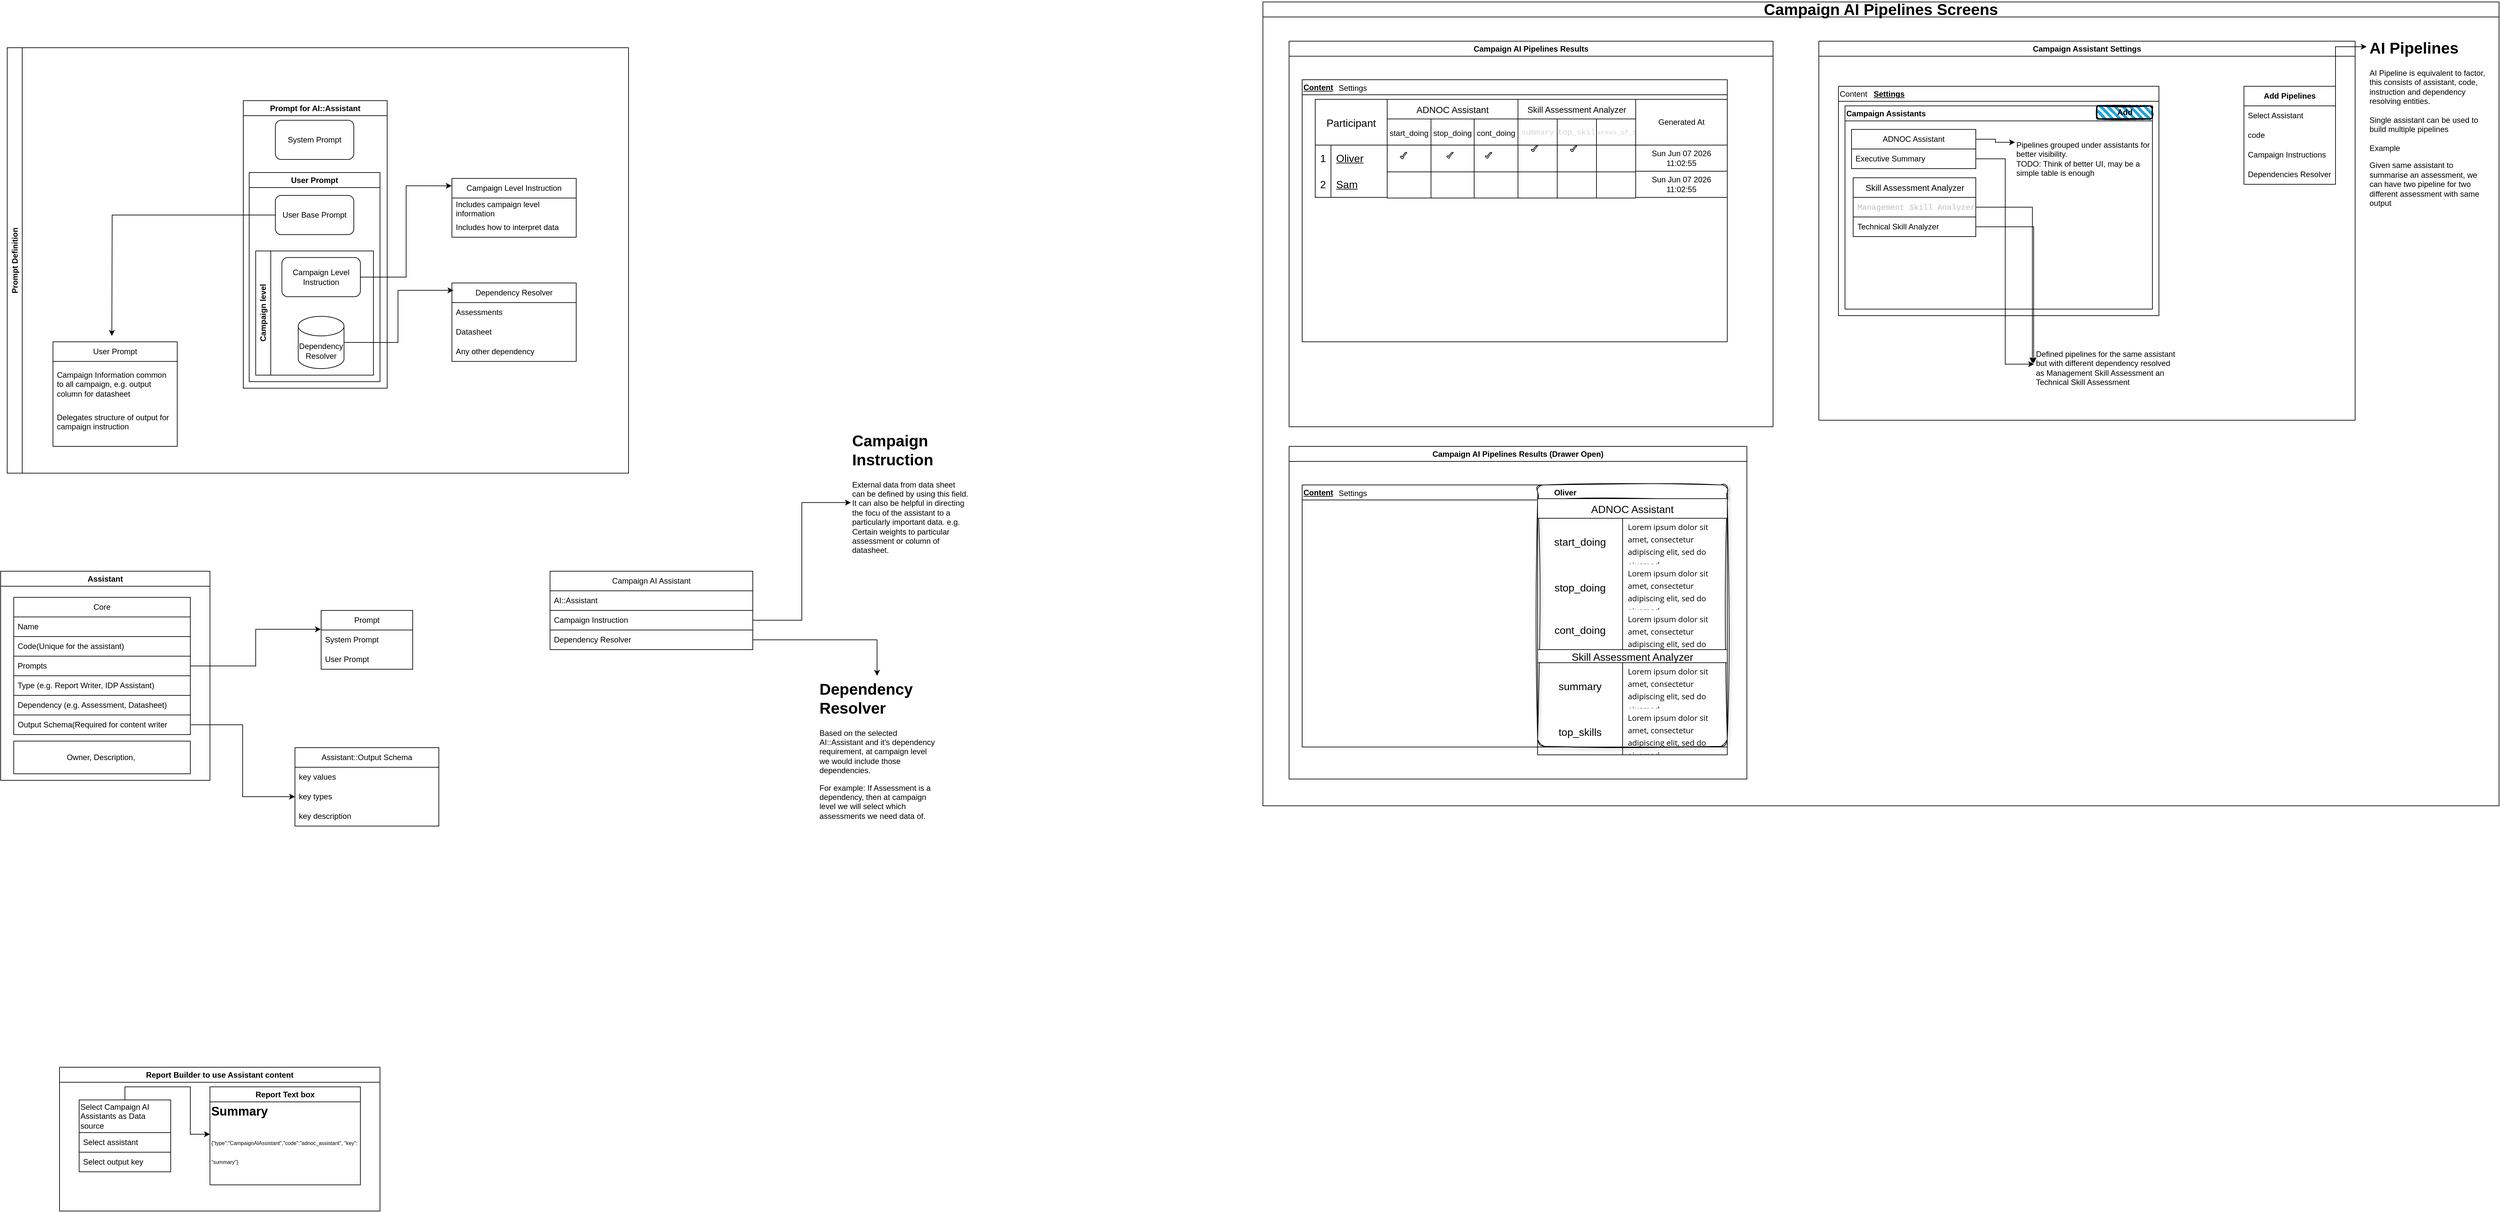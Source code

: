 <mxfile version="27.1.6">
  <diagram name="Page-1" id="SSzMfHvwIdfggM3md5LJ">
    <mxGraphModel dx="2262" dy="13531" grid="1" gridSize="10" guides="1" tooltips="1" connect="1" arrows="1" fold="1" page="1" pageScale="1" pageWidth="19200" pageHeight="12000" math="0" shadow="0">
      <root>
        <mxCell id="0" />
        <mxCell id="1" parent="0" />
        <mxCell id="PlvmzQfx7ljTFL7CO23Y-20" value="Campaign Level Instruction" style="swimlane;fontStyle=0;childLayout=stackLayout;horizontal=1;startSize=30;horizontalStack=0;resizeParent=1;resizeParentMax=0;resizeLast=0;collapsible=1;marginBottom=0;whiteSpace=wrap;html=1;" parent="1" vertex="1">
          <mxGeometry x="790" y="-460" width="190" height="90" as="geometry" />
        </mxCell>
        <mxCell id="PlvmzQfx7ljTFL7CO23Y-21" value="Includes campaign level information" style="text;strokeColor=none;fillColor=none;align=left;verticalAlign=middle;spacingLeft=4;spacingRight=4;overflow=hidden;points=[[0,0.5],[1,0.5]];portConstraint=eastwest;rotatable=0;whiteSpace=wrap;html=1;" parent="PlvmzQfx7ljTFL7CO23Y-20" vertex="1">
          <mxGeometry y="30" width="190" height="30" as="geometry" />
        </mxCell>
        <mxCell id="PlvmzQfx7ljTFL7CO23Y-23" value="Includes how to interpret data" style="text;strokeColor=none;fillColor=none;align=left;verticalAlign=middle;spacingLeft=4;spacingRight=4;overflow=hidden;points=[[0,0.5],[1,0.5]];portConstraint=eastwest;rotatable=0;whiteSpace=wrap;html=1;" parent="PlvmzQfx7ljTFL7CO23Y-20" vertex="1">
          <mxGeometry y="60" width="190" height="30" as="geometry" />
        </mxCell>
        <mxCell id="PlvmzQfx7ljTFL7CO23Y-27" value="Dependency Resolver" style="swimlane;fontStyle=0;childLayout=stackLayout;horizontal=1;startSize=30;horizontalStack=0;resizeParent=1;resizeParentMax=0;resizeLast=0;collapsible=1;marginBottom=0;whiteSpace=wrap;html=1;" parent="1" vertex="1">
          <mxGeometry x="790" y="-300" width="190" height="120" as="geometry" />
        </mxCell>
        <mxCell id="PlvmzQfx7ljTFL7CO23Y-28" value="Assessments" style="text;strokeColor=none;fillColor=none;align=left;verticalAlign=middle;spacingLeft=4;spacingRight=4;overflow=hidden;points=[[0,0.5],[1,0.5]];portConstraint=eastwest;rotatable=0;whiteSpace=wrap;html=1;" parent="PlvmzQfx7ljTFL7CO23Y-27" vertex="1">
          <mxGeometry y="30" width="190" height="30" as="geometry" />
        </mxCell>
        <mxCell id="PlvmzQfx7ljTFL7CO23Y-29" value="Datasheet" style="text;strokeColor=none;fillColor=none;align=left;verticalAlign=middle;spacingLeft=4;spacingRight=4;overflow=hidden;points=[[0,0.5],[1,0.5]];portConstraint=eastwest;rotatable=0;whiteSpace=wrap;html=1;" parent="PlvmzQfx7ljTFL7CO23Y-27" vertex="1">
          <mxGeometry y="60" width="190" height="30" as="geometry" />
        </mxCell>
        <mxCell id="PlvmzQfx7ljTFL7CO23Y-30" value="Any other dependency" style="text;strokeColor=none;fillColor=none;align=left;verticalAlign=middle;spacingLeft=4;spacingRight=4;overflow=hidden;points=[[0,0.5],[1,0.5]];portConstraint=eastwest;rotatable=0;whiteSpace=wrap;html=1;" parent="PlvmzQfx7ljTFL7CO23Y-27" vertex="1">
          <mxGeometry y="90" width="190" height="30" as="geometry" />
        </mxCell>
        <mxCell id="CMrl497mcLFZJ8g_c2Jp-1" value="User Prompt" style="swimlane;fontStyle=0;childLayout=stackLayout;horizontal=1;startSize=30;horizontalStack=0;resizeParent=1;resizeParentMax=0;resizeLast=0;collapsible=1;marginBottom=0;whiteSpace=wrap;html=1;" parent="1" vertex="1">
          <mxGeometry x="180" y="-210" width="190" height="160" as="geometry" />
        </mxCell>
        <mxCell id="CMrl497mcLFZJ8g_c2Jp-2" value="Campaign Information common to all campaign, e.g. output column for datasheet" style="text;strokeColor=none;fillColor=none;align=left;verticalAlign=middle;spacingLeft=4;spacingRight=4;overflow=hidden;points=[[0,0.5],[1,0.5]];portConstraint=eastwest;rotatable=0;whiteSpace=wrap;html=1;" parent="CMrl497mcLFZJ8g_c2Jp-1" vertex="1">
          <mxGeometry y="30" width="190" height="70" as="geometry" />
        </mxCell>
        <mxCell id="CMrl497mcLFZJ8g_c2Jp-3" value="Delegates structure of output for campaign instruction&lt;div&gt;&lt;br&gt;&lt;/div&gt;" style="text;strokeColor=none;fillColor=none;align=left;verticalAlign=middle;spacingLeft=4;spacingRight=4;overflow=hidden;points=[[0,0.5],[1,0.5]];portConstraint=eastwest;rotatable=0;whiteSpace=wrap;html=1;" parent="CMrl497mcLFZJ8g_c2Jp-1" vertex="1">
          <mxGeometry y="100" width="190" height="60" as="geometry" />
        </mxCell>
        <mxCell id="bE3iOkApcKu_SPNstHbB-1" value="Assistant" style="swimlane;whiteSpace=wrap;html=1;" parent="1" vertex="1">
          <mxGeometry x="100" y="141" width="320" height="320" as="geometry">
            <mxRectangle x="100" y="141" width="90" height="30" as="alternateBounds" />
          </mxGeometry>
        </mxCell>
        <mxCell id="bE3iOkApcKu_SPNstHbB-2" value="Core" style="swimlane;fontStyle=0;childLayout=stackLayout;horizontal=1;startSize=30;horizontalStack=0;resizeParent=1;resizeParentMax=0;resizeLast=0;collapsible=1;marginBottom=0;whiteSpace=wrap;html=1;" parent="bE3iOkApcKu_SPNstHbB-1" vertex="1">
          <mxGeometry x="20" y="40" width="270" height="210" as="geometry" />
        </mxCell>
        <mxCell id="bE3iOkApcKu_SPNstHbB-3" value="Name" style="text;strokeColor=none;fillColor=none;align=left;verticalAlign=middle;spacingLeft=4;spacingRight=4;overflow=hidden;points=[[0,0.5],[1,0.5]];portConstraint=eastwest;rotatable=0;whiteSpace=wrap;html=1;" parent="bE3iOkApcKu_SPNstHbB-2" vertex="1">
          <mxGeometry y="30" width="270" height="30" as="geometry" />
        </mxCell>
        <mxCell id="bE3iOkApcKu_SPNstHbB-4" value="Code(Unique for the assistant)" style="text;strokeColor=default;fillColor=none;align=left;verticalAlign=middle;spacingLeft=4;spacingRight=4;overflow=hidden;points=[[0,0.5],[1,0.5]];portConstraint=eastwest;rotatable=0;whiteSpace=wrap;html=1;" parent="bE3iOkApcKu_SPNstHbB-2" vertex="1">
          <mxGeometry y="60" width="270" height="30" as="geometry" />
        </mxCell>
        <mxCell id="bE3iOkApcKu_SPNstHbB-5" value="Prompts" style="text;strokeColor=default;fillColor=none;align=left;verticalAlign=middle;spacingLeft=4;spacingRight=4;overflow=hidden;points=[[0,0.5],[1,0.5]];portConstraint=eastwest;rotatable=0;whiteSpace=wrap;html=1;" parent="bE3iOkApcKu_SPNstHbB-2" vertex="1">
          <mxGeometry y="90" width="270" height="30" as="geometry" />
        </mxCell>
        <mxCell id="bE3iOkApcKu_SPNstHbB-6" value="Type (e.g. Report Writer, IDP Assistant)" style="text;strokeColor=default;fillColor=none;align=left;verticalAlign=middle;spacingLeft=4;spacingRight=4;overflow=hidden;points=[[0,0.5],[1,0.5]];portConstraint=eastwest;rotatable=0;whiteSpace=wrap;html=1;" parent="bE3iOkApcKu_SPNstHbB-2" vertex="1">
          <mxGeometry y="120" width="270" height="30" as="geometry" />
        </mxCell>
        <mxCell id="bE3iOkApcKu_SPNstHbB-7" value="Dependency (e.g. Assessment, Datasheet)" style="text;strokeColor=default;fillColor=none;align=left;verticalAlign=middle;spacingLeft=4;spacingRight=4;overflow=hidden;points=[[0,0.5],[1,0.5]];portConstraint=eastwest;rotatable=0;whiteSpace=wrap;html=1;" parent="bE3iOkApcKu_SPNstHbB-2" vertex="1">
          <mxGeometry y="150" width="270" height="30" as="geometry" />
        </mxCell>
        <mxCell id="bE3iOkApcKu_SPNstHbB-8" value="Output Schema(Required for content writer" style="text;strokeColor=default;fillColor=none;align=left;verticalAlign=middle;spacingLeft=4;spacingRight=4;overflow=hidden;points=[[0,0.5],[1,0.5]];portConstraint=eastwest;rotatable=0;whiteSpace=wrap;html=1;perimeterSpacing=1;rounded=0;" parent="bE3iOkApcKu_SPNstHbB-2" vertex="1">
          <mxGeometry y="180" width="270" height="30" as="geometry" />
        </mxCell>
        <mxCell id="bE3iOkApcKu_SPNstHbB-20" value="" style="rounded=0;whiteSpace=wrap;html=1;" parent="bE3iOkApcKu_SPNstHbB-1" vertex="1">
          <mxGeometry x="20" y="260" width="270" height="50" as="geometry" />
        </mxCell>
        <mxCell id="bE3iOkApcKu_SPNstHbB-21" value="Owner, Description,&amp;nbsp;" style="text;html=1;align=center;verticalAlign=middle;whiteSpace=wrap;rounded=0;" parent="bE3iOkApcKu_SPNstHbB-1" vertex="1">
          <mxGeometry x="30" y="270" width="250" height="30" as="geometry" />
        </mxCell>
        <mxCell id="bE3iOkApcKu_SPNstHbB-9" value="Assistant::Output Schema" style="swimlane;fontStyle=0;childLayout=stackLayout;horizontal=1;startSize=30;horizontalStack=0;resizeParent=1;resizeParentMax=0;resizeLast=0;collapsible=1;marginBottom=0;whiteSpace=wrap;html=1;" parent="1" vertex="1">
          <mxGeometry x="550" y="411" width="220" height="120" as="geometry" />
        </mxCell>
        <mxCell id="bE3iOkApcKu_SPNstHbB-10" value="key values" style="text;strokeColor=none;fillColor=none;align=left;verticalAlign=middle;spacingLeft=4;spacingRight=4;overflow=hidden;points=[[0,0.5],[1,0.5]];portConstraint=eastwest;rotatable=0;whiteSpace=wrap;html=1;" parent="bE3iOkApcKu_SPNstHbB-9" vertex="1">
          <mxGeometry y="30" width="220" height="30" as="geometry" />
        </mxCell>
        <mxCell id="bE3iOkApcKu_SPNstHbB-11" value="key types" style="text;strokeColor=none;fillColor=none;align=left;verticalAlign=middle;spacingLeft=4;spacingRight=4;overflow=hidden;points=[[0,0.5],[1,0.5]];portConstraint=eastwest;rotatable=0;whiteSpace=wrap;html=1;" parent="bE3iOkApcKu_SPNstHbB-9" vertex="1">
          <mxGeometry y="60" width="220" height="30" as="geometry" />
        </mxCell>
        <mxCell id="bE3iOkApcKu_SPNstHbB-12" value="key description" style="text;strokeColor=none;fillColor=none;align=left;verticalAlign=middle;spacingLeft=4;spacingRight=4;overflow=hidden;points=[[0,0.5],[1,0.5]];portConstraint=eastwest;rotatable=0;whiteSpace=wrap;html=1;" parent="bE3iOkApcKu_SPNstHbB-9" vertex="1">
          <mxGeometry y="90" width="220" height="30" as="geometry" />
        </mxCell>
        <mxCell id="bE3iOkApcKu_SPNstHbB-13" style="edgeStyle=orthogonalEdgeStyle;rounded=0;orthogonalLoop=1;jettySize=auto;html=1;exitX=1;exitY=0.5;exitDx=0;exitDy=0;entryX=0;entryY=0.5;entryDx=0;entryDy=0;" parent="1" source="bE3iOkApcKu_SPNstHbB-8" target="bE3iOkApcKu_SPNstHbB-11" edge="1">
          <mxGeometry relative="1" as="geometry" />
        </mxCell>
        <mxCell id="bE3iOkApcKu_SPNstHbB-15" style="edgeStyle=orthogonalEdgeStyle;rounded=0;orthogonalLoop=1;jettySize=auto;html=1;exitX=1;exitY=0.5;exitDx=0;exitDy=0;entryX=-0.003;entryY=-0.038;entryDx=0;entryDy=0;entryPerimeter=0;" parent="1" source="bE3iOkApcKu_SPNstHbB-5" target="bE3iOkApcKu_SPNstHbB-48" edge="1">
          <mxGeometry relative="1" as="geometry">
            <mxPoint x="560" y="211" as="targetPoint" />
          </mxGeometry>
        </mxCell>
        <mxCell id="bE3iOkApcKu_SPNstHbB-16" value="Campaign AI Assistant" style="swimlane;fontStyle=0;childLayout=stackLayout;horizontal=1;startSize=30;horizontalStack=0;resizeParent=1;resizeParentMax=0;resizeLast=0;collapsible=1;marginBottom=0;whiteSpace=wrap;html=1;" parent="1" vertex="1">
          <mxGeometry x="940" y="141" width="310" height="120" as="geometry" />
        </mxCell>
        <mxCell id="bE3iOkApcKu_SPNstHbB-18" value="AI::Assistant" style="text;strokeColor=none;fillColor=none;align=left;verticalAlign=middle;spacingLeft=4;spacingRight=4;overflow=hidden;points=[[0,0.5],[1,0.5]];portConstraint=eastwest;rotatable=0;whiteSpace=wrap;html=1;" parent="bE3iOkApcKu_SPNstHbB-16" vertex="1">
          <mxGeometry y="30" width="310" height="30" as="geometry" />
        </mxCell>
        <mxCell id="bE3iOkApcKu_SPNstHbB-19" value="Campaign Instruction" style="text;strokeColor=default;fillColor=none;align=left;verticalAlign=middle;spacingLeft=4;spacingRight=4;overflow=hidden;points=[[0,0.5],[1,0.5]];portConstraint=eastwest;rotatable=0;whiteSpace=wrap;html=1;" parent="bE3iOkApcKu_SPNstHbB-16" vertex="1">
          <mxGeometry y="60" width="310" height="30" as="geometry" />
        </mxCell>
        <mxCell id="bE3iOkApcKu_SPNstHbB-24" value="Dependency Resolver" style="text;strokeColor=none;fillColor=none;align=left;verticalAlign=middle;spacingLeft=4;spacingRight=4;overflow=hidden;points=[[0,0.5],[1,0.5]];portConstraint=eastwest;rotatable=0;whiteSpace=wrap;html=1;" parent="bE3iOkApcKu_SPNstHbB-16" vertex="1">
          <mxGeometry y="90" width="310" height="30" as="geometry" />
        </mxCell>
        <mxCell id="bE3iOkApcKu_SPNstHbB-32" value="Prompt for AI::Assistant" style="swimlane;whiteSpace=wrap;html=1;" parent="1" vertex="1">
          <mxGeometry x="471" y="-579" width="220" height="440" as="geometry" />
        </mxCell>
        <mxCell id="bE3iOkApcKu_SPNstHbB-33" value="System Prompt" style="rounded=1;whiteSpace=wrap;html=1;" parent="bE3iOkApcKu_SPNstHbB-32" vertex="1">
          <mxGeometry x="49" y="30" width="120" height="60" as="geometry" />
        </mxCell>
        <mxCell id="bE3iOkApcKu_SPNstHbB-41" style="edgeStyle=orthogonalEdgeStyle;rounded=0;orthogonalLoop=1;jettySize=auto;html=1;exitX=0;exitY=0.5;exitDx=0;exitDy=0;" parent="bE3iOkApcKu_SPNstHbB-32" source="bE3iOkApcKu_SPNstHbB-34" edge="1">
          <mxGeometry relative="1" as="geometry">
            <mxPoint x="-201" y="360" as="targetPoint" />
          </mxGeometry>
        </mxCell>
        <mxCell id="bE3iOkApcKu_SPNstHbB-34" value="User Base Prompt" style="rounded=1;whiteSpace=wrap;html=1;" parent="bE3iOkApcKu_SPNstHbB-32" vertex="1">
          <mxGeometry x="49" y="145" width="120" height="60" as="geometry" />
        </mxCell>
        <mxCell id="bE3iOkApcKu_SPNstHbB-35" value="Campaign level" style="swimlane;horizontal=0;whiteSpace=wrap;html=1;" parent="bE3iOkApcKu_SPNstHbB-32" vertex="1">
          <mxGeometry x="19" y="230" width="180" height="190" as="geometry" />
        </mxCell>
        <mxCell id="bE3iOkApcKu_SPNstHbB-36" value="Campaign Level Instruction" style="rounded=1;whiteSpace=wrap;html=1;" parent="bE3iOkApcKu_SPNstHbB-35" vertex="1">
          <mxGeometry x="40" y="10" width="120" height="60" as="geometry" />
        </mxCell>
        <mxCell id="bE3iOkApcKu_SPNstHbB-37" style="edgeStyle=orthogonalEdgeStyle;rounded=0;orthogonalLoop=1;jettySize=auto;html=1;exitX=1;exitY=0;exitDx=0;exitDy=0;" parent="bE3iOkApcKu_SPNstHbB-32" source="bE3iOkApcKu_SPNstHbB-38" edge="1">
          <mxGeometry relative="1" as="geometry">
            <mxPoint x="209.069" y="110" as="targetPoint" />
          </mxGeometry>
        </mxCell>
        <mxCell id="bE3iOkApcKu_SPNstHbB-38" value="User Prompt" style="swimlane;whiteSpace=wrap;html=1;" parent="bE3iOkApcKu_SPNstHbB-32" vertex="1">
          <mxGeometry x="9" y="110" width="200" height="320" as="geometry" />
        </mxCell>
        <mxCell id="bE3iOkApcKu_SPNstHbB-39" value="Dependency Resolver" style="shape=cylinder3;whiteSpace=wrap;html=1;boundedLbl=1;backgroundOutline=1;size=15;" parent="bE3iOkApcKu_SPNstHbB-38" vertex="1">
          <mxGeometry x="75" y="220" width="70" height="80" as="geometry" />
        </mxCell>
        <mxCell id="bE3iOkApcKu_SPNstHbB-42" style="edgeStyle=orthogonalEdgeStyle;rounded=0;orthogonalLoop=1;jettySize=auto;html=1;exitX=1;exitY=0.5;exitDx=0;exitDy=0;entryX=-0.002;entryY=0.126;entryDx=0;entryDy=0;entryPerimeter=0;" parent="1" source="bE3iOkApcKu_SPNstHbB-36" target="PlvmzQfx7ljTFL7CO23Y-20" edge="1">
          <mxGeometry relative="1" as="geometry" />
        </mxCell>
        <mxCell id="bE3iOkApcKu_SPNstHbB-43" style="edgeStyle=orthogonalEdgeStyle;rounded=0;orthogonalLoop=1;jettySize=auto;html=1;exitX=1;exitY=0.5;exitDx=0;exitDy=0;exitPerimeter=0;entryX=0.012;entryY=0.094;entryDx=0;entryDy=0;entryPerimeter=0;" parent="1" source="bE3iOkApcKu_SPNstHbB-39" target="PlvmzQfx7ljTFL7CO23Y-27" edge="1">
          <mxGeometry relative="1" as="geometry" />
        </mxCell>
        <mxCell id="bE3iOkApcKu_SPNstHbB-45" value="&lt;h1 style=&quot;margin-top: 0px;&quot;&gt;Dependency Resolver&lt;/h1&gt;&lt;p&gt;Based on the selected AI::Assistant and it&#39;s dependency requirement, at campaign level we would include those dependencies.&lt;/p&gt;&lt;p&gt;For example: If Assessment is a dependency, then at campaign level we will select which assessments we need data of.&lt;/p&gt;" style="text;html=1;whiteSpace=wrap;overflow=hidden;rounded=0;" parent="1" vertex="1">
          <mxGeometry x="1350" y="301" width="180" height="230" as="geometry" />
        </mxCell>
        <mxCell id="bE3iOkApcKu_SPNstHbB-46" style="edgeStyle=orthogonalEdgeStyle;rounded=0;orthogonalLoop=1;jettySize=auto;html=1;exitX=1;exitY=0.5;exitDx=0;exitDy=0;" parent="1" source="bE3iOkApcKu_SPNstHbB-24" target="bE3iOkApcKu_SPNstHbB-45" edge="1">
          <mxGeometry relative="1" as="geometry" />
        </mxCell>
        <mxCell id="bE3iOkApcKu_SPNstHbB-47" value="Prompt" style="swimlane;fontStyle=0;childLayout=stackLayout;horizontal=1;startSize=30;horizontalStack=0;resizeParent=1;resizeParentMax=0;resizeLast=0;collapsible=1;marginBottom=0;whiteSpace=wrap;html=1;" parent="1" vertex="1">
          <mxGeometry x="590" y="201" width="140" height="90" as="geometry" />
        </mxCell>
        <mxCell id="bE3iOkApcKu_SPNstHbB-48" value="System Prompt" style="text;strokeColor=none;fillColor=none;align=left;verticalAlign=middle;spacingLeft=4;spacingRight=4;overflow=hidden;points=[[0,0.5],[1,0.5]];portConstraint=eastwest;rotatable=0;whiteSpace=wrap;html=1;" parent="bE3iOkApcKu_SPNstHbB-47" vertex="1">
          <mxGeometry y="30" width="140" height="30" as="geometry" />
        </mxCell>
        <mxCell id="bE3iOkApcKu_SPNstHbB-49" value="User Prompt" style="text;strokeColor=none;fillColor=none;align=left;verticalAlign=middle;spacingLeft=4;spacingRight=4;overflow=hidden;points=[[0,0.5],[1,0.5]];portConstraint=eastwest;rotatable=0;whiteSpace=wrap;html=1;" parent="bE3iOkApcKu_SPNstHbB-47" vertex="1">
          <mxGeometry y="60" width="140" height="30" as="geometry" />
        </mxCell>
        <mxCell id="bE3iOkApcKu_SPNstHbB-51" value="&lt;h1 style=&quot;margin-top: 0px;&quot;&gt;Campaign Instruction&lt;/h1&gt;&lt;p&gt;External data from data sheet can be defined by using this field. It can also be helpful in directing the focu of the assistant to a particularly important data. e.g. Certain weights to particular assessment or column of datasheet.&lt;/p&gt;" style="text;html=1;whiteSpace=wrap;overflow=hidden;rounded=0;" parent="1" vertex="1">
          <mxGeometry x="1400" y="-79" width="180" height="230" as="geometry" />
        </mxCell>
        <mxCell id="bE3iOkApcKu_SPNstHbB-52" style="edgeStyle=orthogonalEdgeStyle;rounded=0;orthogonalLoop=1;jettySize=auto;html=1;exitX=1;exitY=0.5;exitDx=0;exitDy=0;entryX=0;entryY=0.5;entryDx=0;entryDy=0;" parent="1" source="bE3iOkApcKu_SPNstHbB-19" target="bE3iOkApcKu_SPNstHbB-51" edge="1">
          <mxGeometry relative="1" as="geometry" />
        </mxCell>
        <mxCell id="bE3iOkApcKu_SPNstHbB-53" value="Prompt Definition" style="swimlane;horizontal=0;whiteSpace=wrap;html=1;" parent="1" vertex="1">
          <mxGeometry x="110" y="-660" width="950" height="651" as="geometry" />
        </mxCell>
        <mxCell id="bE3iOkApcKu_SPNstHbB-54" value="Campaign AI Pipelines Screens" style="swimlane;whiteSpace=wrap;html=1;swimlaneLine=1;fontSize=24;" parent="1" vertex="1">
          <mxGeometry x="2030" y="-730" width="1890" height="1230" as="geometry">
            <mxRectangle x="2030" y="-730" width="390" height="40" as="alternateBounds" />
          </mxGeometry>
        </mxCell>
        <mxCell id="bE3iOkApcKu_SPNstHbB-55" value="Campaign AI Pipelines Results" style="swimlane;whiteSpace=wrap;html=1;" parent="bE3iOkApcKu_SPNstHbB-54" vertex="1">
          <mxGeometry x="40" y="60" width="740" height="590" as="geometry" />
        </mxCell>
        <mxCell id="bE3iOkApcKu_SPNstHbB-84" value="Skill Assessment Analyzer" style="shape=table;startSize=30;container=1;collapsible=0;childLayout=tableLayout;strokeColor=default;fontSize=13;" parent="bE3iOkApcKu_SPNstHbB-55" vertex="1">
          <mxGeometry x="350" y="89" width="180" height="151.0" as="geometry" />
        </mxCell>
        <mxCell id="bE3iOkApcKu_SPNstHbB-93" value="" style="shape=tableRow;horizontal=1;startSize=0;swimlaneHead=0;swimlaneBody=0;strokeColor=inherit;top=0;left=0;bottom=0;right=0;collapsible=0;dropTarget=0;fillColor=none;points=[[0,0.5],[1,0.5]];portConstraint=eastwest;fontSize=16;" parent="bE3iOkApcKu_SPNstHbB-84" vertex="1">
          <mxGeometry y="30" width="180" height="40" as="geometry" />
        </mxCell>
        <mxCell id="bE3iOkApcKu_SPNstHbB-94" value="&lt;div style=&quot;font-family: Menlo, Monaco, &amp;quot;Courier New&amp;quot;, monospace; font-size: 12px; line-height: 18px; white-space: pre;&quot;&gt;&lt;font style=&quot;color: light-dark(rgb(212, 212, 212), rgb(255, 255, 255));&quot;&gt;summary&lt;/font&gt;&lt;/div&gt;" style="shape=partialRectangle;html=1;whiteSpace=wrap;connectable=0;strokeColor=inherit;overflow=hidden;fillColor=none;top=0;left=0;bottom=0;right=0;pointerEvents=1;fontSize=16;" parent="bE3iOkApcKu_SPNstHbB-93" vertex="1">
          <mxGeometry width="60" height="40" as="geometry">
            <mxRectangle width="60" height="40" as="alternateBounds" />
          </mxGeometry>
        </mxCell>
        <mxCell id="bE3iOkApcKu_SPNstHbB-95" value="&lt;div style=&quot;font-family: Menlo, Monaco, &amp;quot;Courier New&amp;quot;, monospace; font-size: 12px; line-height: 18px; white-space: pre;&quot;&gt;&lt;font style=&quot;color: light-dark(rgb(212, 212, 212), rgb(255, 255, 255));&quot;&gt;top_skill&lt;/font&gt;&lt;/div&gt;" style="shape=partialRectangle;html=1;whiteSpace=wrap;connectable=0;strokeColor=inherit;overflow=hidden;fillColor=none;top=0;left=0;bottom=0;right=0;pointerEvents=1;fontSize=16;" parent="bE3iOkApcKu_SPNstHbB-93" vertex="1">
          <mxGeometry x="60" width="60" height="40" as="geometry">
            <mxRectangle width="60" height="40" as="alternateBounds" />
          </mxGeometry>
        </mxCell>
        <mxCell id="bE3iOkApcKu_SPNstHbB-96" value="&lt;div style=&quot;font-family: Menlo, Monaco, &amp;quot;Courier New&amp;quot;, monospace; line-height: 18px; white-space: pre;&quot;&gt;&lt;font style=&quot;color: light-dark(rgb(212, 212, 212), rgb(255, 255, 255)); font-size: 10px;&quot;&gt;areas_of_improvement&lt;/font&gt;&lt;/div&gt;" style="shape=partialRectangle;html=1;connectable=0;strokeColor=inherit;overflow=hidden;fillColor=none;top=0;left=0;bottom=0;right=0;pointerEvents=1;fontSize=16;whiteSpace=wrap;" parent="bE3iOkApcKu_SPNstHbB-93" vertex="1">
          <mxGeometry x="120" width="60" height="40" as="geometry">
            <mxRectangle width="60" height="40" as="alternateBounds" />
          </mxGeometry>
        </mxCell>
        <mxCell id="bE3iOkApcKu_SPNstHbB-85" value="" style="shape=tableRow;horizontal=0;startSize=0;swimlaneHead=0;swimlaneBody=0;strokeColor=inherit;top=0;left=0;bottom=0;right=0;collapsible=0;dropTarget=0;fillColor=none;points=[[0,0.5],[1,0.5]];portConstraint=eastwest;fontSize=16;" parent="bE3iOkApcKu_SPNstHbB-84" vertex="1">
          <mxGeometry y="70" width="180" height="41" as="geometry" />
        </mxCell>
        <mxCell id="bE3iOkApcKu_SPNstHbB-86" value="" style="shape=partialRectangle;html=1;whiteSpace=wrap;connectable=0;strokeColor=inherit;overflow=hidden;fillColor=none;top=0;left=0;bottom=0;right=0;pointerEvents=1;fontSize=16;" parent="bE3iOkApcKu_SPNstHbB-85" vertex="1">
          <mxGeometry width="60" height="41" as="geometry">
            <mxRectangle width="60" height="41" as="alternateBounds" />
          </mxGeometry>
        </mxCell>
        <mxCell id="bE3iOkApcKu_SPNstHbB-87" value="" style="shape=partialRectangle;html=1;whiteSpace=wrap;connectable=0;strokeColor=inherit;overflow=hidden;fillColor=none;top=0;left=0;bottom=0;right=0;pointerEvents=1;fontSize=16;" parent="bE3iOkApcKu_SPNstHbB-85" vertex="1">
          <mxGeometry x="60" width="60" height="41" as="geometry">
            <mxRectangle width="60" height="41" as="alternateBounds" />
          </mxGeometry>
        </mxCell>
        <mxCell id="bE3iOkApcKu_SPNstHbB-88" value="" style="shape=partialRectangle;html=1;whiteSpace=wrap;connectable=0;strokeColor=inherit;overflow=hidden;fillColor=none;top=0;left=0;bottom=0;right=0;pointerEvents=1;fontSize=16;" parent="bE3iOkApcKu_SPNstHbB-85" vertex="1">
          <mxGeometry x="120" width="60" height="41" as="geometry">
            <mxRectangle width="60" height="41" as="alternateBounds" />
          </mxGeometry>
        </mxCell>
        <mxCell id="bE3iOkApcKu_SPNstHbB-89" value="" style="shape=tableRow;horizontal=0;startSize=0;swimlaneHead=0;swimlaneBody=0;strokeColor=inherit;top=0;left=0;bottom=0;right=0;collapsible=0;dropTarget=0;fillColor=none;points=[[0,0.5],[1,0.5]];portConstraint=eastwest;fontSize=16;" parent="bE3iOkApcKu_SPNstHbB-84" vertex="1">
          <mxGeometry y="111" width="180" height="40" as="geometry" />
        </mxCell>
        <mxCell id="bE3iOkApcKu_SPNstHbB-90" value="" style="shape=partialRectangle;html=1;whiteSpace=wrap;connectable=0;strokeColor=inherit;overflow=hidden;fillColor=none;top=0;left=0;bottom=0;right=0;pointerEvents=1;fontSize=16;" parent="bE3iOkApcKu_SPNstHbB-89" vertex="1">
          <mxGeometry width="60" height="40" as="geometry">
            <mxRectangle width="60" height="40" as="alternateBounds" />
          </mxGeometry>
        </mxCell>
        <mxCell id="bE3iOkApcKu_SPNstHbB-91" value="" style="shape=partialRectangle;html=1;whiteSpace=wrap;connectable=0;strokeColor=inherit;overflow=hidden;fillColor=none;top=0;left=0;bottom=0;right=0;pointerEvents=1;fontSize=16;" parent="bE3iOkApcKu_SPNstHbB-89" vertex="1">
          <mxGeometry x="60" width="60" height="40" as="geometry">
            <mxRectangle width="60" height="40" as="alternateBounds" />
          </mxGeometry>
        </mxCell>
        <mxCell id="bE3iOkApcKu_SPNstHbB-92" value="" style="shape=partialRectangle;html=1;whiteSpace=wrap;connectable=0;strokeColor=inherit;overflow=hidden;fillColor=none;top=0;left=0;bottom=0;right=0;pointerEvents=1;fontSize=16;" parent="bE3iOkApcKu_SPNstHbB-89" vertex="1">
          <mxGeometry x="120" width="60" height="40" as="geometry">
            <mxRectangle width="60" height="40" as="alternateBounds" />
          </mxGeometry>
        </mxCell>
        <mxCell id="bE3iOkApcKu_SPNstHbB-97" value="Participant" style="shape=table;startSize=70;container=1;collapsible=0;childLayout=tableLayout;fixedRows=1;rowLines=0;fontStyle=0;strokeColor=default;fontSize=16;" parent="bE3iOkApcKu_SPNstHbB-55" vertex="1">
          <mxGeometry x="40" y="89" width="110" height="150" as="geometry" />
        </mxCell>
        <mxCell id="bE3iOkApcKu_SPNstHbB-98" value="" style="shape=tableRow;horizontal=0;startSize=0;swimlaneHead=0;swimlaneBody=0;top=0;left=0;bottom=0;right=0;collapsible=0;dropTarget=0;fillColor=none;points=[[0,0.5],[1,0.5]];portConstraint=eastwest;strokeColor=inherit;fontSize=16;" parent="bE3iOkApcKu_SPNstHbB-97" vertex="1">
          <mxGeometry y="70" width="110" height="40" as="geometry" />
        </mxCell>
        <mxCell id="bE3iOkApcKu_SPNstHbB-99" value="1" style="shape=partialRectangle;html=1;whiteSpace=wrap;connectable=0;fillColor=none;top=0;left=0;bottom=0;right=0;overflow=hidden;pointerEvents=1;strokeColor=inherit;fontSize=16;" parent="bE3iOkApcKu_SPNstHbB-98" vertex="1">
          <mxGeometry width="24" height="40" as="geometry">
            <mxRectangle width="24" height="40" as="alternateBounds" />
          </mxGeometry>
        </mxCell>
        <mxCell id="bE3iOkApcKu_SPNstHbB-100" value="&lt;u&gt;Oliver&lt;/u&gt;" style="shape=partialRectangle;html=1;whiteSpace=wrap;connectable=0;fillColor=none;top=0;left=0;bottom=0;right=0;align=left;spacingLeft=6;overflow=hidden;strokeColor=inherit;fontSize=16;" parent="bE3iOkApcKu_SPNstHbB-98" vertex="1">
          <mxGeometry x="24" width="86" height="40" as="geometry">
            <mxRectangle width="86" height="40" as="alternateBounds" />
          </mxGeometry>
        </mxCell>
        <mxCell id="bE3iOkApcKu_SPNstHbB-101" value="" style="shape=tableRow;horizontal=0;startSize=0;swimlaneHead=0;swimlaneBody=0;top=0;left=0;bottom=0;right=0;collapsible=0;dropTarget=0;fillColor=none;points=[[0,0.5],[1,0.5]];portConstraint=eastwest;strokeColor=inherit;fontSize=16;" parent="bE3iOkApcKu_SPNstHbB-97" vertex="1">
          <mxGeometry y="110" width="110" height="40" as="geometry" />
        </mxCell>
        <mxCell id="bE3iOkApcKu_SPNstHbB-102" value="2" style="shape=partialRectangle;html=1;whiteSpace=wrap;connectable=0;fillColor=none;top=0;left=0;bottom=0;right=0;overflow=hidden;strokeColor=inherit;fontSize=16;" parent="bE3iOkApcKu_SPNstHbB-101" vertex="1">
          <mxGeometry width="24" height="40" as="geometry">
            <mxRectangle width="24" height="40" as="alternateBounds" />
          </mxGeometry>
        </mxCell>
        <mxCell id="bE3iOkApcKu_SPNstHbB-103" value="&lt;u&gt;Sam&lt;/u&gt;" style="shape=partialRectangle;html=1;whiteSpace=wrap;connectable=0;fillColor=none;top=0;left=0;bottom=0;right=0;align=left;spacingLeft=6;overflow=hidden;strokeColor=inherit;fontSize=16;" parent="bE3iOkApcKu_SPNstHbB-101" vertex="1">
          <mxGeometry x="24" width="86" height="40" as="geometry">
            <mxRectangle width="86" height="40" as="alternateBounds" />
          </mxGeometry>
        </mxCell>
        <mxCell id="bE3iOkApcKu_SPNstHbB-107" value="&lt;u&gt;Content&lt;/u&gt;" style="swimlane;whiteSpace=wrap;html=1;align=left;" parent="bE3iOkApcKu_SPNstHbB-55" vertex="1">
          <mxGeometry x="20" y="59" width="650" height="401" as="geometry" />
        </mxCell>
        <mxCell id="bE3iOkApcKu_SPNstHbB-108" value="Settings" style="text;html=1;align=center;verticalAlign=middle;whiteSpace=wrap;rounded=0;" parent="bE3iOkApcKu_SPNstHbB-107" vertex="1">
          <mxGeometry x="45" y="-5" width="65" height="35" as="geometry" />
        </mxCell>
        <mxCell id="bE3iOkApcKu_SPNstHbB-112" value="Generated At" style="swimlane;fontStyle=0;childLayout=stackLayout;horizontal=1;startSize=70;horizontalStack=0;resizeParent=1;resizeParentMax=0;resizeLast=0;collapsible=1;marginBottom=0;whiteSpace=wrap;html=1;" parent="bE3iOkApcKu_SPNstHbB-107" vertex="1">
          <mxGeometry x="510" y="30" width="140" height="150" as="geometry" />
        </mxCell>
        <UserObject label="%date{ddd mmm dd yyyy HH:MM:ss}%" placeholders="1" id="bE3iOkApcKu_SPNstHbB-116">
          <mxCell style="text;html=1;strokeColor=none;fillColor=none;align=center;verticalAlign=middle;whiteSpace=wrap;overflow=hidden;" parent="bE3iOkApcKu_SPNstHbB-112" vertex="1">
            <mxGeometry y="70" width="140" height="40" as="geometry" />
          </mxCell>
        </UserObject>
        <UserObject label="%date{ddd mmm dd yyyy HH:MM:ss}%" placeholders="1" id="bE3iOkApcKu_SPNstHbB-117">
          <mxCell style="text;html=1;strokeColor=default;fillColor=none;align=center;verticalAlign=middle;whiteSpace=wrap;overflow=hidden;" parent="bE3iOkApcKu_SPNstHbB-112" vertex="1">
            <mxGeometry y="110" width="140" height="40" as="geometry" />
          </mxCell>
        </UserObject>
        <mxCell id="bE3iOkApcKu_SPNstHbB-57" value="ADNOC Assistant" style="shape=table;startSize=30;container=1;collapsible=0;childLayout=tableLayout;strokeColor=default;fontSize=14;" parent="bE3iOkApcKu_SPNstHbB-107" vertex="1">
          <mxGeometry x="130" y="30" width="200" height="151.0" as="geometry" />
        </mxCell>
        <mxCell id="bE3iOkApcKu_SPNstHbB-58" value="" style="shape=tableRow;horizontal=0;startSize=0;swimlaneHead=0;swimlaneBody=0;strokeColor=inherit;top=0;left=0;bottom=0;right=0;collapsible=0;dropTarget=0;fillColor=none;points=[[0,0.5],[1,0.5]];portConstraint=eastwest;fontSize=16;" parent="bE3iOkApcKu_SPNstHbB-57" vertex="1">
          <mxGeometry y="30" width="200" height="40" as="geometry" />
        </mxCell>
        <mxCell id="bE3iOkApcKu_SPNstHbB-59" value="&lt;font style=&quot;font-size: 12px;&quot;&gt;start_doing&lt;/font&gt;" style="shape=partialRectangle;html=1;whiteSpace=wrap;connectable=0;strokeColor=inherit;overflow=hidden;fillColor=none;top=0;left=0;bottom=0;right=0;pointerEvents=1;fontSize=16;" parent="bE3iOkApcKu_SPNstHbB-58" vertex="1">
          <mxGeometry width="67" height="40" as="geometry">
            <mxRectangle width="67" height="40" as="alternateBounds" />
          </mxGeometry>
        </mxCell>
        <mxCell id="bE3iOkApcKu_SPNstHbB-60" value="&lt;span style=&quot;font-size: 12px;&quot;&gt;stop_doing&lt;/span&gt;" style="shape=partialRectangle;html=1;whiteSpace=wrap;connectable=0;strokeColor=inherit;overflow=hidden;fillColor=none;top=0;left=0;bottom=0;right=0;pointerEvents=1;fontSize=16;" parent="bE3iOkApcKu_SPNstHbB-58" vertex="1">
          <mxGeometry x="67" width="66" height="40" as="geometry">
            <mxRectangle width="66" height="40" as="alternateBounds" />
          </mxGeometry>
        </mxCell>
        <mxCell id="bE3iOkApcKu_SPNstHbB-61" value="&lt;font style=&quot;font-size: 12px;&quot;&gt;cont_doing&lt;/font&gt;" style="shape=partialRectangle;html=1;whiteSpace=wrap;connectable=0;strokeColor=inherit;overflow=hidden;fillColor=none;top=0;left=0;bottom=0;right=0;pointerEvents=1;fontSize=16;" parent="bE3iOkApcKu_SPNstHbB-58" vertex="1">
          <mxGeometry x="133" width="67" height="40" as="geometry">
            <mxRectangle width="67" height="40" as="alternateBounds" />
          </mxGeometry>
        </mxCell>
        <mxCell id="bE3iOkApcKu_SPNstHbB-62" value="" style="shape=tableRow;horizontal=0;startSize=0;swimlaneHead=0;swimlaneBody=0;strokeColor=inherit;top=0;left=0;bottom=0;right=0;collapsible=0;dropTarget=0;fillColor=none;points=[[0,0.5],[1,0.5]];portConstraint=eastwest;fontSize=16;" parent="bE3iOkApcKu_SPNstHbB-57" vertex="1">
          <mxGeometry y="70" width="200" height="41" as="geometry" />
        </mxCell>
        <mxCell id="bE3iOkApcKu_SPNstHbB-63" value="" style="shape=partialRectangle;html=1;whiteSpace=wrap;connectable=0;strokeColor=inherit;overflow=hidden;fillColor=none;top=0;left=0;bottom=0;right=0;pointerEvents=1;fontSize=16;" parent="bE3iOkApcKu_SPNstHbB-62" vertex="1">
          <mxGeometry width="67" height="41" as="geometry">
            <mxRectangle width="67" height="41" as="alternateBounds" />
          </mxGeometry>
        </mxCell>
        <mxCell id="bE3iOkApcKu_SPNstHbB-64" value="" style="shape=partialRectangle;html=1;whiteSpace=wrap;connectable=0;strokeColor=inherit;overflow=hidden;fillColor=none;top=0;left=0;bottom=0;right=0;pointerEvents=1;fontSize=16;" parent="bE3iOkApcKu_SPNstHbB-62" vertex="1">
          <mxGeometry x="67" width="66" height="41" as="geometry">
            <mxRectangle width="66" height="41" as="alternateBounds" />
          </mxGeometry>
        </mxCell>
        <mxCell id="bE3iOkApcKu_SPNstHbB-65" value="" style="shape=partialRectangle;html=1;whiteSpace=wrap;connectable=0;strokeColor=inherit;overflow=hidden;fillColor=none;top=0;left=0;bottom=0;right=0;pointerEvents=1;fontSize=16;" parent="bE3iOkApcKu_SPNstHbB-62" vertex="1">
          <mxGeometry x="133" width="67" height="41" as="geometry">
            <mxRectangle width="67" height="41" as="alternateBounds" />
          </mxGeometry>
        </mxCell>
        <mxCell id="bE3iOkApcKu_SPNstHbB-66" value="" style="shape=tableRow;horizontal=0;startSize=0;swimlaneHead=0;swimlaneBody=0;strokeColor=inherit;top=0;left=0;bottom=0;right=0;collapsible=0;dropTarget=0;fillColor=none;points=[[0,0.5],[1,0.5]];portConstraint=eastwest;fontSize=16;" parent="bE3iOkApcKu_SPNstHbB-57" vertex="1">
          <mxGeometry y="111" width="200" height="40" as="geometry" />
        </mxCell>
        <mxCell id="bE3iOkApcKu_SPNstHbB-67" value="" style="shape=partialRectangle;html=1;whiteSpace=wrap;connectable=0;strokeColor=inherit;overflow=hidden;fillColor=none;top=0;left=0;bottom=0;right=0;pointerEvents=1;fontSize=16;" parent="bE3iOkApcKu_SPNstHbB-66" vertex="1">
          <mxGeometry width="67" height="40" as="geometry">
            <mxRectangle width="67" height="40" as="alternateBounds" />
          </mxGeometry>
        </mxCell>
        <mxCell id="bE3iOkApcKu_SPNstHbB-68" value="" style="shape=partialRectangle;html=1;whiteSpace=wrap;connectable=0;strokeColor=inherit;overflow=hidden;fillColor=none;top=0;left=0;bottom=0;right=0;pointerEvents=1;fontSize=16;" parent="bE3iOkApcKu_SPNstHbB-66" vertex="1">
          <mxGeometry x="67" width="66" height="40" as="geometry">
            <mxRectangle width="66" height="40" as="alternateBounds" />
          </mxGeometry>
        </mxCell>
        <mxCell id="bE3iOkApcKu_SPNstHbB-69" value="" style="shape=partialRectangle;html=1;whiteSpace=wrap;connectable=0;strokeColor=inherit;overflow=hidden;fillColor=none;top=0;left=0;bottom=0;right=0;pointerEvents=1;fontSize=16;" parent="bE3iOkApcKu_SPNstHbB-66" vertex="1">
          <mxGeometry x="133" width="67" height="40" as="geometry">
            <mxRectangle width="67" height="40" as="alternateBounds" />
          </mxGeometry>
        </mxCell>
        <mxCell id="TaVbhaIMpLs7cBocdTkD-2" value="" style="verticalLabelPosition=bottom;verticalAlign=top;html=1;shape=mxgraph.basic.tick;fillColor=light-dark(#FFFFFF,#97D077);" vertex="1" parent="bE3iOkApcKu_SPNstHbB-107">
          <mxGeometry x="221" y="111" width="10" height="9" as="geometry" />
        </mxCell>
        <mxCell id="TaVbhaIMpLs7cBocdTkD-3" value="" style="verticalLabelPosition=bottom;verticalAlign=top;html=1;shape=mxgraph.basic.tick;fillColor=light-dark(#FFFFFF,#97D077);" vertex="1" parent="bE3iOkApcKu_SPNstHbB-107">
          <mxGeometry x="280" y="111" width="10" height="9" as="geometry" />
        </mxCell>
        <mxCell id="TaVbhaIMpLs7cBocdTkD-1" value="" style="verticalLabelPosition=bottom;verticalAlign=top;html=1;shape=mxgraph.basic.tick;fillColor=light-dark(#FFFFFF,#97D077);fontSize=12;" vertex="1" parent="bE3iOkApcKu_SPNstHbB-55">
          <mxGeometry x="170" y="170" width="10" height="10" as="geometry" />
        </mxCell>
        <mxCell id="bE3iOkApcKu_SPNstHbB-56" value="Campaign Assistant Settings" style="swimlane;whiteSpace=wrap;html=1;" parent="bE3iOkApcKu_SPNstHbB-54" vertex="1">
          <mxGeometry x="850" y="60" width="820" height="580" as="geometry" />
        </mxCell>
        <mxCell id="bE3iOkApcKu_SPNstHbB-109" value="&lt;span style=&quot;font-weight: normal;&quot;&gt;Content&lt;/span&gt;" style="swimlane;whiteSpace=wrap;html=1;align=left;" parent="bE3iOkApcKu_SPNstHbB-56" vertex="1">
          <mxGeometry x="30" y="69" width="490" height="351" as="geometry" />
        </mxCell>
        <mxCell id="bE3iOkApcKu_SPNstHbB-110" value="&lt;b&gt;&lt;u&gt;Settings&lt;/u&gt;&lt;/b&gt;" style="text;html=1;align=center;verticalAlign=middle;whiteSpace=wrap;rounded=0;" parent="bE3iOkApcKu_SPNstHbB-109" vertex="1">
          <mxGeometry x="45" y="-6" width="65" height="35" as="geometry" />
        </mxCell>
        <mxCell id="bE3iOkApcKu_SPNstHbB-123" value="Campaign Assistants" style="swimlane;whiteSpace=wrap;html=1;align=left;" parent="bE3iOkApcKu_SPNstHbB-109" vertex="1">
          <mxGeometry x="10" y="30" width="470" height="311" as="geometry" />
        </mxCell>
        <mxCell id="bE3iOkApcKu_SPNstHbB-124" value="" style="rounded=1;whiteSpace=wrap;html=1;strokeWidth=2;fillWeight=4;hachureGap=8;hachureAngle=45;fillColor=#1ba1e2;sketch=1;" parent="bE3iOkApcKu_SPNstHbB-123" vertex="1">
          <mxGeometry x="385" width="85" height="20" as="geometry" />
        </mxCell>
        <mxCell id="bE3iOkApcKu_SPNstHbB-125" value="Add" style="text;html=1;align=center;verticalAlign=middle;whiteSpace=wrap;rounded=0;fontStyle=1" parent="bE3iOkApcKu_SPNstHbB-123" vertex="1">
          <mxGeometry x="397.5" y="-5" width="60" height="30" as="geometry" />
        </mxCell>
        <mxCell id="TaVbhaIMpLs7cBocdTkD-200" style="edgeStyle=orthogonalEdgeStyle;rounded=0;orthogonalLoop=1;jettySize=auto;html=1;exitX=1;exitY=0.25;exitDx=0;exitDy=0;entryX=0;entryY=0.25;entryDx=0;entryDy=0;" edge="1" parent="bE3iOkApcKu_SPNstHbB-123" source="bE3iOkApcKu_SPNstHbB-135" target="TaVbhaIMpLs7cBocdTkD-199">
          <mxGeometry relative="1" as="geometry" />
        </mxCell>
        <mxCell id="bE3iOkApcKu_SPNstHbB-135" value="ADNOC Assistant" style="swimlane;fontStyle=0;childLayout=stackLayout;horizontal=1;startSize=30;horizontalStack=0;resizeParent=1;resizeParentMax=0;resizeLast=0;collapsible=1;marginBottom=0;whiteSpace=wrap;html=1;" parent="bE3iOkApcKu_SPNstHbB-123" vertex="1">
          <mxGeometry x="10" y="36" width="190" height="60" as="geometry" />
        </mxCell>
        <mxCell id="bE3iOkApcKu_SPNstHbB-136" value="Executive Summary" style="text;strokeColor=none;fillColor=none;align=left;verticalAlign=middle;spacingLeft=4;spacingRight=4;overflow=hidden;points=[[0,0.5],[1,0.5]];portConstraint=eastwest;rotatable=0;whiteSpace=wrap;html=1;" parent="bE3iOkApcKu_SPNstHbB-135" vertex="1">
          <mxGeometry y="30" width="190" height="30" as="geometry" />
        </mxCell>
        <mxCell id="TaVbhaIMpLs7cBocdTkD-189" value="&lt;span style=&quot;font-size: 13px; text-wrap-mode: nowrap;&quot;&gt;Skill Assessment Analyzer&lt;/span&gt;" style="swimlane;fontStyle=0;childLayout=stackLayout;horizontal=1;startSize=30;horizontalStack=0;resizeParent=1;resizeParentMax=0;resizeLast=0;collapsible=1;marginBottom=0;whiteSpace=wrap;html=1;" vertex="1" parent="bE3iOkApcKu_SPNstHbB-123">
          <mxGeometry x="12.5" y="110" width="187.5" height="90" as="geometry" />
        </mxCell>
        <mxCell id="TaVbhaIMpLs7cBocdTkD-190" value="&lt;font style=&quot;color: light-dark(rgb(190, 190, 190), rgb(255, 255, 255));&quot; face=&quot;Menlo, Monaco, Courier New, monospace&quot;&gt;&lt;span style=&quot;white-space: pre;&quot;&gt;Management Skill Analyzer&lt;/span&gt;&lt;/font&gt;" style="text;strokeColor=default;fillColor=none;align=left;verticalAlign=middle;spacingLeft=4;spacingRight=4;overflow=hidden;points=[[0,0.5],[1,0.5]];portConstraint=eastwest;rotatable=0;whiteSpace=wrap;html=1;" vertex="1" parent="TaVbhaIMpLs7cBocdTkD-189">
          <mxGeometry y="30" width="187.5" height="30" as="geometry" />
        </mxCell>
        <mxCell id="TaVbhaIMpLs7cBocdTkD-191" value="Technical Skill Analyzer" style="text;strokeColor=none;fillColor=none;align=left;verticalAlign=middle;spacingLeft=4;spacingRight=4;overflow=hidden;points=[[0,0.5],[1,0.5]];portConstraint=eastwest;rotatable=0;whiteSpace=wrap;html=1;" vertex="1" parent="TaVbhaIMpLs7cBocdTkD-189">
          <mxGeometry y="60" width="187.5" height="30" as="geometry" />
        </mxCell>
        <mxCell id="TaVbhaIMpLs7cBocdTkD-199" value="Pipelines grouped under assistants for better visibility.&lt;br&gt;TODO: Think of better UI, may be a simple table is enough" style="text;html=1;align=left;verticalAlign=middle;whiteSpace=wrap;rounded=0;" vertex="1" parent="bE3iOkApcKu_SPNstHbB-123">
          <mxGeometry x="260" y="31" width="220" height="99" as="geometry" />
        </mxCell>
        <mxCell id="bE3iOkApcKu_SPNstHbB-141" value="&lt;b&gt;Add Pipelines&lt;/b&gt;" style="swimlane;fontStyle=0;childLayout=stackLayout;horizontal=1;startSize=30;horizontalStack=0;resizeParent=1;resizeParentMax=0;resizeLast=0;collapsible=1;marginBottom=0;whiteSpace=wrap;html=1;" parent="bE3iOkApcKu_SPNstHbB-56" vertex="1">
          <mxGeometry x="650" y="69" width="140" height="150" as="geometry" />
        </mxCell>
        <mxCell id="bE3iOkApcKu_SPNstHbB-142" value="Select Assistant" style="text;strokeColor=none;fillColor=none;align=left;verticalAlign=middle;spacingLeft=4;spacingRight=4;overflow=hidden;points=[[0,0.5],[1,0.5]];portConstraint=eastwest;rotatable=0;whiteSpace=wrap;html=1;" parent="bE3iOkApcKu_SPNstHbB-141" vertex="1">
          <mxGeometry y="30" width="140" height="30" as="geometry" />
        </mxCell>
        <mxCell id="TaVbhaIMpLs7cBocdTkD-187" value="code" style="text;strokeColor=none;fillColor=none;align=left;verticalAlign=middle;spacingLeft=4;spacingRight=4;overflow=hidden;points=[[0,0.5],[1,0.5]];portConstraint=eastwest;rotatable=0;whiteSpace=wrap;html=1;" vertex="1" parent="bE3iOkApcKu_SPNstHbB-141">
          <mxGeometry y="60" width="140" height="30" as="geometry" />
        </mxCell>
        <mxCell id="bE3iOkApcKu_SPNstHbB-143" value="Campaign Instructions" style="text;strokeColor=none;fillColor=none;align=left;verticalAlign=middle;spacingLeft=4;spacingRight=4;overflow=hidden;points=[[0,0.5],[1,0.5]];portConstraint=eastwest;rotatable=0;whiteSpace=wrap;html=1;" parent="bE3iOkApcKu_SPNstHbB-141" vertex="1">
          <mxGeometry y="90" width="140" height="30" as="geometry" />
        </mxCell>
        <mxCell id="bE3iOkApcKu_SPNstHbB-144" value="Dependencies Resolver" style="text;strokeColor=none;fillColor=none;align=left;verticalAlign=middle;spacingLeft=4;spacingRight=4;overflow=hidden;points=[[0,0.5],[1,0.5]];portConstraint=eastwest;rotatable=0;whiteSpace=wrap;html=1;" parent="bE3iOkApcKu_SPNstHbB-141" vertex="1">
          <mxGeometry y="120" width="140" height="30" as="geometry" />
        </mxCell>
        <mxCell id="TaVbhaIMpLs7cBocdTkD-192" value="Defined pipelines for the same assistant but with different dependency resolved as Management Skill Assessment an Technical Skill Assessment" style="text;html=1;align=left;verticalAlign=middle;whiteSpace=wrap;rounded=0;" vertex="1" parent="bE3iOkApcKu_SPNstHbB-56">
          <mxGeometry x="330" y="450" width="220" height="99" as="geometry" />
        </mxCell>
        <mxCell id="TaVbhaIMpLs7cBocdTkD-194" style="edgeStyle=orthogonalEdgeStyle;rounded=0;orthogonalLoop=1;jettySize=auto;html=1;exitX=1;exitY=0.5;exitDx=0;exitDy=0;entryX=-0.007;entryY=0.434;entryDx=0;entryDy=0;entryPerimeter=0;" edge="1" parent="bE3iOkApcKu_SPNstHbB-56" source="TaVbhaIMpLs7cBocdTkD-191" target="TaVbhaIMpLs7cBocdTkD-192">
          <mxGeometry relative="1" as="geometry" />
        </mxCell>
        <mxCell id="TaVbhaIMpLs7cBocdTkD-193" style="edgeStyle=orthogonalEdgeStyle;rounded=0;orthogonalLoop=1;jettySize=auto;html=1;exitX=1;exitY=0.5;exitDx=0;exitDy=0;entryX=-0.016;entryY=0.434;entryDx=0;entryDy=0;entryPerimeter=0;" edge="1" parent="bE3iOkApcKu_SPNstHbB-56" source="TaVbhaIMpLs7cBocdTkD-190" target="TaVbhaIMpLs7cBocdTkD-192">
          <mxGeometry relative="1" as="geometry">
            <mxPoint x="270" y="290" as="targetPoint" />
          </mxGeometry>
        </mxCell>
        <mxCell id="TaVbhaIMpLs7cBocdTkD-197" style="edgeStyle=orthogonalEdgeStyle;rounded=0;orthogonalLoop=1;jettySize=auto;html=1;exitX=1;exitY=0.5;exitDx=0;exitDy=0;entryX=-0.004;entryY=0.446;entryDx=0;entryDy=0;entryPerimeter=0;" edge="1" parent="bE3iOkApcKu_SPNstHbB-56" source="bE3iOkApcKu_SPNstHbB-136" target="TaVbhaIMpLs7cBocdTkD-192">
          <mxGeometry relative="1" as="geometry" />
        </mxCell>
        <mxCell id="TaVbhaIMpLs7cBocdTkD-81" value="Campaign AI Pipelines Results&amp;nbsp;(Drawer Open)" style="swimlane;whiteSpace=wrap;html=1;" vertex="1" parent="bE3iOkApcKu_SPNstHbB-54">
          <mxGeometry x="40" y="680" width="700" height="509" as="geometry" />
        </mxCell>
        <mxCell id="TaVbhaIMpLs7cBocdTkD-115" value="&lt;u&gt;Content&lt;/u&gt;" style="swimlane;whiteSpace=wrap;html=1;align=left;fillColor=default;gradientColor=none;rounded=0;" vertex="1" parent="TaVbhaIMpLs7cBocdTkD-81">
          <mxGeometry x="20" y="59" width="650" height="401" as="geometry" />
        </mxCell>
        <mxCell id="TaVbhaIMpLs7cBocdTkD-116" value="Settings" style="text;html=1;align=center;verticalAlign=middle;whiteSpace=wrap;rounded=0;" vertex="1" parent="TaVbhaIMpLs7cBocdTkD-115">
          <mxGeometry x="45" y="-5" width="65" height="35" as="geometry" />
        </mxCell>
        <mxCell id="TaVbhaIMpLs7cBocdTkD-162" value="&amp;nbsp; &amp;nbsp; &amp;nbsp; &amp;nbsp;Oliver" style="swimlane;whiteSpace=wrap;html=1;shadow=1;sketch=1;curveFitting=1;jiggle=2;glass=0;rounded=1;align=left;" vertex="1" parent="TaVbhaIMpLs7cBocdTkD-115">
          <mxGeometry x="360" width="290" height="400" as="geometry" />
        </mxCell>
        <mxCell id="TaVbhaIMpLs7cBocdTkD-174" value="Skill Assessment Analyzer" style="shape=table;startSize=20;container=1;collapsible=0;childLayout=tableLayout;fixedRows=1;rowLines=0;fontStyle=0;strokeColor=default;fontSize=16;labelBorderColor=none;rounded=0;" vertex="1" parent="TaVbhaIMpLs7cBocdTkD-162">
          <mxGeometry y="252" width="290" height="161" as="geometry" />
        </mxCell>
        <mxCell id="TaVbhaIMpLs7cBocdTkD-175" value="" style="shape=tableRow;horizontal=0;startSize=0;swimlaneHead=0;swimlaneBody=0;top=0;left=0;bottom=0;right=0;collapsible=0;dropTarget=0;fillColor=none;points=[[0,0.5],[1,0.5]];portConstraint=eastwest;strokeColor=inherit;fontSize=16;" vertex="1" parent="TaVbhaIMpLs7cBocdTkD-174">
          <mxGeometry y="20" width="290" height="71" as="geometry" />
        </mxCell>
        <mxCell id="TaVbhaIMpLs7cBocdTkD-176" value="summary" style="shape=partialRectangle;html=1;whiteSpace=wrap;connectable=0;fillColor=none;top=0;left=0;bottom=0;right=0;overflow=hidden;pointerEvents=1;strokeColor=inherit;fontSize=16;" vertex="1" parent="TaVbhaIMpLs7cBocdTkD-175">
          <mxGeometry width="130" height="71" as="geometry">
            <mxRectangle width="130" height="71" as="alternateBounds" />
          </mxGeometry>
        </mxCell>
        <mxCell id="TaVbhaIMpLs7cBocdTkD-177" value="&lt;span style=&quot;font-family: &amp;quot;Open Sans&amp;quot;, Arial, sans-serif; text-align: justify;&quot;&gt;&lt;font style=&quot;color: light-dark(rgb(0, 0, 0), rgb(255, 255, 255)); font-size: 12px;&quot;&gt;Lorem ipsum dolor sit amet, consectetur adipiscing elit, sed do eiusmod...&lt;/font&gt;&lt;/span&gt;" style="shape=partialRectangle;html=1;whiteSpace=wrap;connectable=0;fillColor=none;top=0;left=0;bottom=0;right=0;align=left;spacingLeft=6;overflow=hidden;strokeColor=inherit;fontSize=16;" vertex="1" parent="TaVbhaIMpLs7cBocdTkD-175">
          <mxGeometry x="130" width="160" height="71" as="geometry">
            <mxRectangle width="160" height="71" as="alternateBounds" />
          </mxGeometry>
        </mxCell>
        <mxCell id="TaVbhaIMpLs7cBocdTkD-178" value="" style="shape=tableRow;horizontal=0;startSize=0;swimlaneHead=0;swimlaneBody=0;top=0;left=0;bottom=0;right=0;collapsible=0;dropTarget=0;fillColor=none;points=[[0,0.5],[1,0.5]];portConstraint=eastwest;strokeColor=inherit;fontSize=16;" vertex="1" parent="TaVbhaIMpLs7cBocdTkD-174">
          <mxGeometry y="91" width="290" height="70" as="geometry" />
        </mxCell>
        <mxCell id="TaVbhaIMpLs7cBocdTkD-179" value="top_skills" style="shape=partialRectangle;html=1;whiteSpace=wrap;connectable=0;fillColor=none;top=0;left=0;bottom=0;right=0;overflow=hidden;strokeColor=inherit;fontSize=16;" vertex="1" parent="TaVbhaIMpLs7cBocdTkD-178">
          <mxGeometry width="130" height="70" as="geometry">
            <mxRectangle width="130" height="70" as="alternateBounds" />
          </mxGeometry>
        </mxCell>
        <mxCell id="TaVbhaIMpLs7cBocdTkD-180" value="&lt;span style=&quot;font-family: &amp;quot;Open Sans&amp;quot;, Arial, sans-serif; text-align: justify;&quot;&gt;&lt;font style=&quot;font-size: 12px;&quot;&gt;Lorem ipsum dolor sit amet, consectetur adipiscing elit, sed do eiusmod...&lt;/font&gt;&lt;/span&gt;" style="shape=partialRectangle;html=1;whiteSpace=wrap;connectable=0;fillColor=none;top=0;left=0;bottom=0;right=0;align=left;spacingLeft=6;overflow=hidden;strokeColor=inherit;fontSize=16;" vertex="1" parent="TaVbhaIMpLs7cBocdTkD-178">
          <mxGeometry x="130" width="160" height="70" as="geometry">
            <mxRectangle width="160" height="70" as="alternateBounds" />
          </mxGeometry>
        </mxCell>
        <mxCell id="TaVbhaIMpLs7cBocdTkD-164" value="ADNOC Assistant" style="shape=table;startSize=30;container=1;collapsible=0;childLayout=tableLayout;fixedRows=1;rowLines=0;fontStyle=0;strokeColor=default;fontSize=16;" vertex="1" parent="TaVbhaIMpLs7cBocdTkD-162">
          <mxGeometry y="21" width="290" height="231" as="geometry" />
        </mxCell>
        <mxCell id="TaVbhaIMpLs7cBocdTkD-165" value="" style="shape=tableRow;horizontal=0;startSize=0;swimlaneHead=0;swimlaneBody=0;top=0;left=0;bottom=0;right=0;collapsible=0;dropTarget=0;fillColor=none;points=[[0,0.5],[1,0.5]];portConstraint=eastwest;strokeColor=inherit;fontSize=16;" vertex="1" parent="TaVbhaIMpLs7cBocdTkD-164">
          <mxGeometry y="30" width="290" height="71" as="geometry" />
        </mxCell>
        <mxCell id="TaVbhaIMpLs7cBocdTkD-166" value="start_doing" style="shape=partialRectangle;html=1;whiteSpace=wrap;connectable=0;fillColor=none;top=0;left=0;bottom=0;right=0;overflow=hidden;pointerEvents=1;strokeColor=inherit;fontSize=16;" vertex="1" parent="TaVbhaIMpLs7cBocdTkD-165">
          <mxGeometry width="130" height="71" as="geometry">
            <mxRectangle width="130" height="71" as="alternateBounds" />
          </mxGeometry>
        </mxCell>
        <mxCell id="TaVbhaIMpLs7cBocdTkD-167" value="&lt;span style=&quot;font-family: &amp;quot;Open Sans&amp;quot;, Arial, sans-serif; text-align: justify;&quot;&gt;&lt;font style=&quot;color: light-dark(rgb(0, 0, 0), rgb(255, 255, 255)); font-size: 12px;&quot;&gt;Lorem ipsum dolor sit amet, consectetur adipiscing elit, sed do eiusmod...&lt;/font&gt;&lt;/span&gt;" style="shape=partialRectangle;html=1;whiteSpace=wrap;connectable=0;fillColor=none;top=0;left=0;bottom=0;right=0;align=left;spacingLeft=6;overflow=hidden;strokeColor=inherit;fontSize=16;" vertex="1" parent="TaVbhaIMpLs7cBocdTkD-165">
          <mxGeometry x="130" width="160" height="71" as="geometry">
            <mxRectangle width="160" height="71" as="alternateBounds" />
          </mxGeometry>
        </mxCell>
        <mxCell id="TaVbhaIMpLs7cBocdTkD-168" value="" style="shape=tableRow;horizontal=0;startSize=0;swimlaneHead=0;swimlaneBody=0;top=0;left=0;bottom=0;right=0;collapsible=0;dropTarget=0;fillColor=none;points=[[0,0.5],[1,0.5]];portConstraint=eastwest;strokeColor=inherit;fontSize=16;" vertex="1" parent="TaVbhaIMpLs7cBocdTkD-164">
          <mxGeometry y="101" width="290" height="70" as="geometry" />
        </mxCell>
        <mxCell id="TaVbhaIMpLs7cBocdTkD-169" value="stop_doing" style="shape=partialRectangle;html=1;whiteSpace=wrap;connectable=0;fillColor=none;top=0;left=0;bottom=0;right=0;overflow=hidden;strokeColor=inherit;fontSize=16;" vertex="1" parent="TaVbhaIMpLs7cBocdTkD-168">
          <mxGeometry width="130" height="70" as="geometry">
            <mxRectangle width="130" height="70" as="alternateBounds" />
          </mxGeometry>
        </mxCell>
        <mxCell id="TaVbhaIMpLs7cBocdTkD-170" value="&lt;span style=&quot;font-family: &amp;quot;Open Sans&amp;quot;, Arial, sans-serif; text-align: justify;&quot;&gt;&lt;font style=&quot;font-size: 12px;&quot;&gt;Lorem ipsum dolor sit amet, consectetur adipiscing elit, sed do eiusmod...&lt;/font&gt;&lt;/span&gt;" style="shape=partialRectangle;html=1;whiteSpace=wrap;connectable=0;fillColor=none;top=0;left=0;bottom=0;right=0;align=left;spacingLeft=6;overflow=hidden;strokeColor=inherit;fontSize=16;" vertex="1" parent="TaVbhaIMpLs7cBocdTkD-168">
          <mxGeometry x="130" width="160" height="70" as="geometry">
            <mxRectangle width="160" height="70" as="alternateBounds" />
          </mxGeometry>
        </mxCell>
        <mxCell id="TaVbhaIMpLs7cBocdTkD-171" value="" style="shape=tableRow;horizontal=0;startSize=0;swimlaneHead=0;swimlaneBody=0;top=0;left=0;bottom=0;right=0;collapsible=0;dropTarget=0;fillColor=none;points=[[0,0.5],[1,0.5]];portConstraint=eastwest;strokeColor=inherit;fontSize=16;" vertex="1" parent="TaVbhaIMpLs7cBocdTkD-164">
          <mxGeometry y="171" width="290" height="60" as="geometry" />
        </mxCell>
        <mxCell id="TaVbhaIMpLs7cBocdTkD-172" value="cont_doing" style="shape=partialRectangle;html=1;whiteSpace=wrap;connectable=0;fillColor=none;top=0;left=0;bottom=0;right=0;overflow=hidden;strokeColor=default;fontSize=16;" vertex="1" parent="TaVbhaIMpLs7cBocdTkD-171">
          <mxGeometry width="130" height="60" as="geometry">
            <mxRectangle width="130" height="60" as="alternateBounds" />
          </mxGeometry>
        </mxCell>
        <mxCell id="TaVbhaIMpLs7cBocdTkD-173" value="&lt;span style=&quot;font-family: &amp;quot;Open Sans&amp;quot;, Arial, sans-serif; text-align: justify;&quot;&gt;&lt;font style=&quot;font-size: 12px;&quot;&gt;Lorem ipsum dolor sit amet, consectetur adipiscing elit, sed do eiusm...&lt;/font&gt;&lt;/span&gt;" style="shape=partialRectangle;html=1;whiteSpace=wrap;connectable=0;fillColor=none;top=0;left=0;bottom=0;right=0;align=left;spacingLeft=6;overflow=hidden;strokeColor=default;fontSize=16;" vertex="1" parent="TaVbhaIMpLs7cBocdTkD-171">
          <mxGeometry x="130" width="160" height="60" as="geometry">
            <mxRectangle width="160" height="60" as="alternateBounds" />
          </mxGeometry>
        </mxCell>
        <mxCell id="bE3iOkApcKu_SPNstHbB-145" value="Report Builder to use Assistant content" style="swimlane;whiteSpace=wrap;html=1;" parent="1" vertex="1">
          <mxGeometry x="190" y="900" width="490" height="220" as="geometry" />
        </mxCell>
        <mxCell id="bE3iOkApcKu_SPNstHbB-151" style="edgeStyle=orthogonalEdgeStyle;rounded=0;orthogonalLoop=1;jettySize=auto;html=1;exitX=0.5;exitY=0;exitDx=0;exitDy=0;" parent="bE3iOkApcKu_SPNstHbB-145" source="bE3iOkApcKu_SPNstHbB-146" target="bE3iOkApcKu_SPNstHbB-150" edge="1">
          <mxGeometry relative="1" as="geometry" />
        </mxCell>
        <mxCell id="bE3iOkApcKu_SPNstHbB-146" value="Select Campaign AI Assistants as Data source" style="swimlane;fontStyle=0;childLayout=stackLayout;horizontal=1;startSize=50;horizontalStack=0;resizeParent=1;resizeParentMax=0;resizeLast=0;collapsible=1;marginBottom=0;whiteSpace=wrap;html=1;align=left;" parent="bE3iOkApcKu_SPNstHbB-145" vertex="1">
          <mxGeometry x="30" y="50" width="140" height="110" as="geometry" />
        </mxCell>
        <mxCell id="bE3iOkApcKu_SPNstHbB-147" value="Select assistant" style="text;strokeColor=default;fillColor=none;align=left;verticalAlign=middle;spacingLeft=4;spacingRight=4;overflow=hidden;points=[[0,0.5],[1,0.5]];portConstraint=eastwest;rotatable=0;whiteSpace=wrap;html=1;" parent="bE3iOkApcKu_SPNstHbB-146" vertex="1">
          <mxGeometry y="50" width="140" height="30" as="geometry" />
        </mxCell>
        <mxCell id="bE3iOkApcKu_SPNstHbB-148" value="Select output key" style="text;strokeColor=none;fillColor=none;align=left;verticalAlign=middle;spacingLeft=4;spacingRight=4;overflow=hidden;points=[[0,0.5],[1,0.5]];portConstraint=eastwest;rotatable=0;whiteSpace=wrap;html=1;" parent="bE3iOkApcKu_SPNstHbB-146" vertex="1">
          <mxGeometry y="80" width="140" height="30" as="geometry" />
        </mxCell>
        <mxCell id="bE3iOkApcKu_SPNstHbB-150" value="&lt;h1 style=&quot;margin-top: 0px;&quot;&gt;&lt;span style=&quot;background-color: transparent; color: light-dark(rgb(0, 0, 0), rgb(255, 255, 255));&quot;&gt;&lt;font style=&quot;font-size: 19px; line-height: 100%;&quot;&gt;Summary&lt;/font&gt;&lt;/span&gt;&lt;/h1&gt;&lt;h1 style=&quot;margin-top: 0px;&quot;&gt;&lt;font style=&quot;font-size: 8px; line-height: 100%;&quot;&gt;&lt;span style=&quot;background-color: transparent; color: light-dark(rgb(0, 0, 0), rgb(255, 255, 255)); font-weight: 400;&quot;&gt;{&quot;type&quot;:&quot;CampaignAIAssistant&quot;,&lt;/span&gt;&lt;span style=&quot;background-color: transparent; color: light-dark(rgb(0, 0, 0), rgb(255, 255, 255)); font-weight: 400;&quot;&gt;&quot;code&quot;:&quot;adnoc_assistant&quot;, &quot;key&quot;: &quot;summary&quot;}&lt;/span&gt;&lt;span style=&quot;background-color: transparent; color: light-dark(rgb(0, 0, 0), rgb(255, 255, 255)); font-weight: normal;&quot;&gt;&amp;nbsp;&lt;/span&gt;&lt;/font&gt;&lt;/h1&gt;" style="text;html=1;whiteSpace=wrap;overflow=hidden;rounded=0;" parent="bE3iOkApcKu_SPNstHbB-145" vertex="1">
          <mxGeometry x="230" y="45" width="230" height="115" as="geometry" />
        </mxCell>
        <mxCell id="bE3iOkApcKu_SPNstHbB-152" value="Report Text box" style="swimlane;whiteSpace=wrap;html=1;" parent="bE3iOkApcKu_SPNstHbB-145" vertex="1">
          <mxGeometry x="230" y="30" width="230" height="150" as="geometry" />
        </mxCell>
        <mxCell id="TaVbhaIMpLs7cBocdTkD-186" value="&lt;h1 style=&quot;margin-top: 0px;&quot;&gt;AI Pipelines&lt;/h1&gt;&lt;p&gt;AI Pipeline is equivalent to factor, this consists of assistant, code, instruction and dependency resolving entities.&lt;br&gt;&lt;br&gt;Single assistant can be used to build multiple pipelines&lt;br&gt;&lt;br&gt;Example&lt;/p&gt;&lt;p&gt;Given same assistant to summarise an assessment, we can have two pipeline for two different assessment with same output&lt;/p&gt;" style="text;html=1;whiteSpace=wrap;overflow=hidden;rounded=0;" vertex="1" parent="1">
          <mxGeometry x="3720" y="-680" width="180" height="280" as="geometry" />
        </mxCell>
        <mxCell id="TaVbhaIMpLs7cBocdTkD-188" style="edgeStyle=orthogonalEdgeStyle;rounded=0;orthogonalLoop=1;jettySize=auto;html=1;exitX=1;exitY=0;exitDx=0;exitDy=0;entryX=-0.013;entryY=0.066;entryDx=0;entryDy=0;entryPerimeter=0;" edge="1" parent="1" source="bE3iOkApcKu_SPNstHbB-141" target="TaVbhaIMpLs7cBocdTkD-186">
          <mxGeometry relative="1" as="geometry" />
        </mxCell>
        <mxCell id="TaVbhaIMpLs7cBocdTkD-195" value="" style="verticalLabelPosition=bottom;verticalAlign=top;html=1;shape=mxgraph.basic.tick;fillColor=light-dark(#FFFFFF,#97D077);" vertex="1" parent="1">
          <mxGeometry x="2440" y="-510" width="10" height="9" as="geometry" />
        </mxCell>
        <mxCell id="TaVbhaIMpLs7cBocdTkD-196" value="" style="verticalLabelPosition=bottom;verticalAlign=top;html=1;shape=mxgraph.basic.tick;fillColor=light-dark(#FFFFFF,#97D077);" vertex="1" parent="1">
          <mxGeometry x="2500" y="-510" width="10" height="9" as="geometry" />
        </mxCell>
      </root>
    </mxGraphModel>
  </diagram>
</mxfile>
